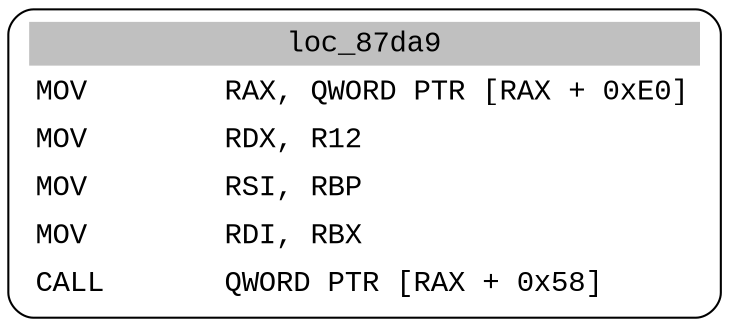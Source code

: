 digraph asm_graph {
1941 [
shape="Mrecord" fontname="Courier New"label =<<table border="0" cellborder="0" cellpadding="3"><tr><td align="center" colspan="2" bgcolor="grey">loc_87da9</td></tr><tr><td align="left">MOV        RAX, QWORD PTR [RAX + 0xE0]</td></tr><tr><td align="left">MOV        RDX, R12</td></tr><tr><td align="left">MOV        RSI, RBP</td></tr><tr><td align="left">MOV        RDI, RBX</td></tr><tr><td align="left">CALL       QWORD PTR [RAX + 0x58]</td></tr></table>> ];
}